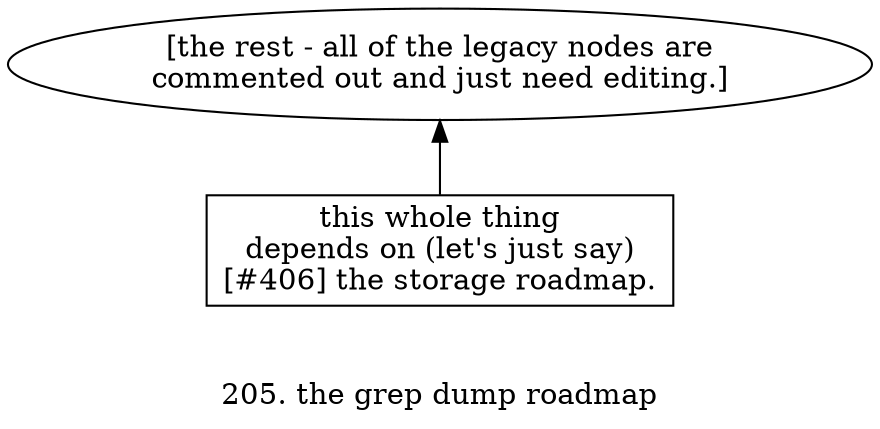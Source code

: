 digraph g {

rankdir=BT

/* below nodes born 2018-02-13 15:46:42 -0500 */

/*
sub-project: proof-of-concept search tool "JSON grep"
*/

/* below nodes born 2018-02-19 01:22:15 -0500 */

/*
[reserved for final cleanup & overflow]
integrate real search
implement & cover real backend for search
integrate dummy story - ajax-pagination YIKES
[reserved for unforseen milestones]
integrate dummy story - no pagination, hard-coded limit
integrate (& redesign as necessary) full integration for indexing
implement & cover real backend for "indexing"
dummy ajax interface for "indexing"
*/

/* below nodes born 2018-03-13 04:13:11 -0400  */

/*
integrate with front - fudge time maybe
real backend for indexing
mocked frontend for indexing
*/

/* below nodes born 2018-03-21 07:35:42 -0400 */

/*
XXX - static_files
get main out of the bundle names
get purple ranger etc out
*/

n92[
label="[the rest - all of the legacy nodes are
commented out and just need editing.]
"]

n95->n92
n95[
label="this whole thing
depends on (let's just say)
[#406] the storage roadmap.
"
shape=rect
]

label="\n\n205. the grep dump roadmap"
}

/* revision history
#abstracted.
*/
